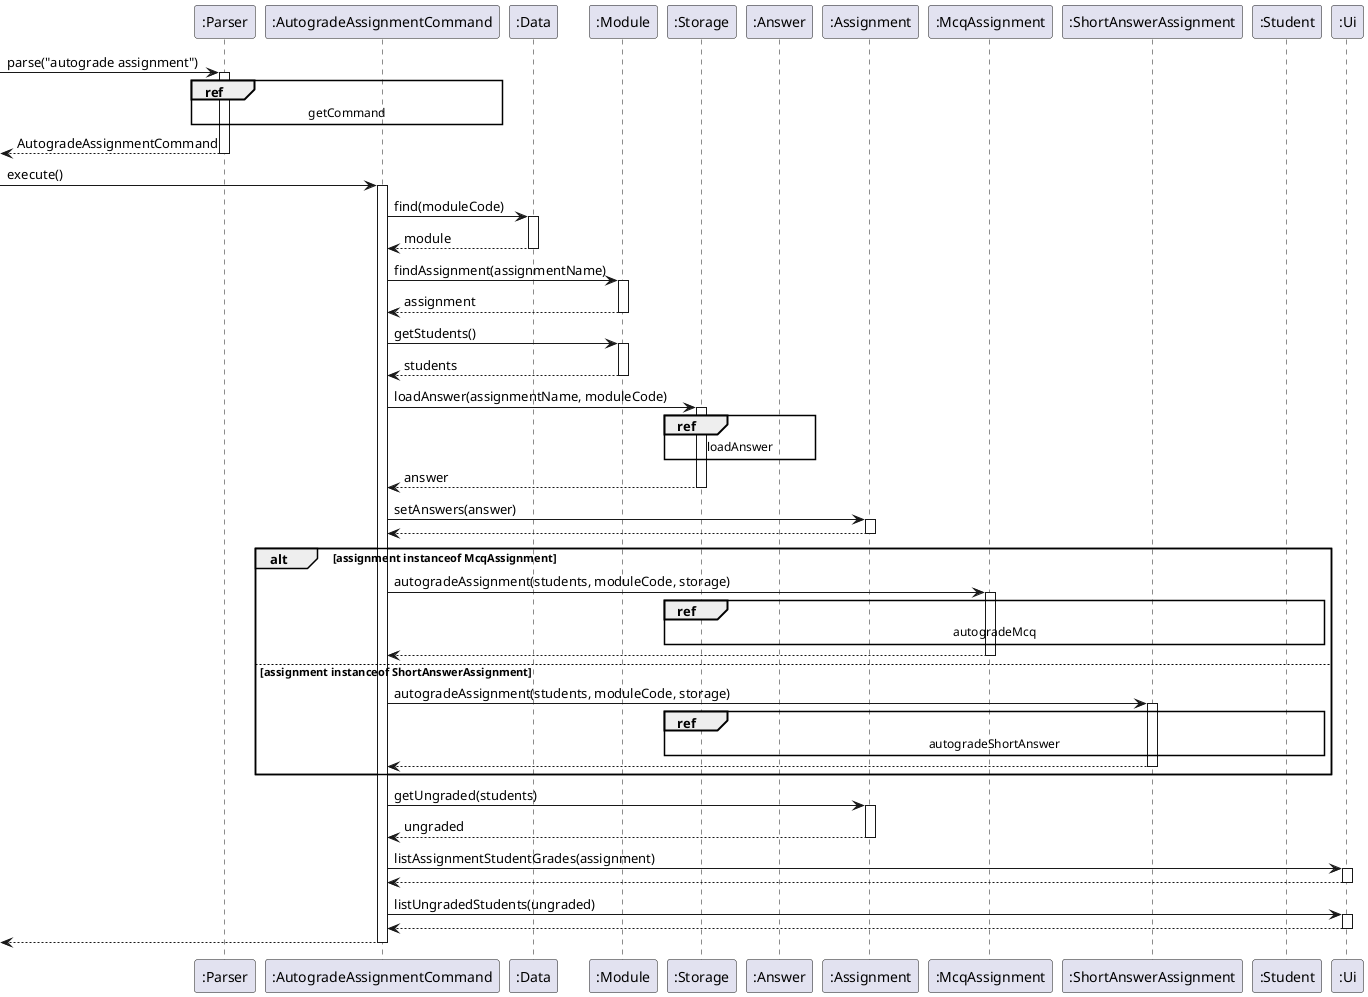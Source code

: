 @startuml

participant ":Parser" as Parser
participant ":AutogradeAssignmentCommand" as Command
participant ":Data" as Data
participant ":Module" as Module
participant ":Storage" as Storage
participant ":Answer" as Answer
participant ":Assignment" as Assignment
participant ":McqAssignment" as McqAssignment
participant ":ShortAnswerAssignment" as ShortAnswerAssignment
participant ":Student" as Student
participant ":Ui" as Ui

[-> Parser : parse("autograde assignment")
activate Parser

ref over Parser, Command : getCommand

[<-- Parser : AutogradeAssignmentCommand
deactivate Parser

[->Command : execute()
activate Command

Command -> Data : find(moduleCode)
activate Data

Data --> Command : module
deactivate Data

Command -> Module : findAssignment(assignmentName)
activate Module

Module --> Command : assignment
deactivate Module

Command -> Module : getStudents()
activate Module

Module --> Command : students
deactivate Module

Command -> Storage : loadAnswer(assignmentName, moduleCode)
activate Storage

ref over Storage, Answer : loadAnswer

Storage --> Command : answer
deactivate Storage

Command -> Assignment : setAnswers(answer)
activate Assignment

Assignment --> Command
deactivate Assignment

alt assignment instanceof McqAssignment

Command -> McqAssignment : autogradeAssignment(students, moduleCode, storage)
activate McqAssignment

ref over McqAssignment, Student, Storage, Answer : autogradeMcq

McqAssignment --> Command
deactivate McqAssignment


else assignment instanceof ShortAnswerAssignment

Command -> ShortAnswerAssignment : autogradeAssignment(students, moduleCode, storage)
activate ShortAnswerAssignment

ref over ShortAnswerAssignment, Student, Storage, Answer : autogradeShortAnswer

ShortAnswerAssignment --> Command
deactivate ShortAnswerAssignment

end

Command -> Assignment : getUngraded(students)
activate Assignment

Assignment --> Command : ungraded
deactivate Assignment

Command -> Ui : listAssignmentStudentGrades(assignment)
activate Ui

Ui --> Command
deactivate Ui

Command -> Ui : listUngradedStudents(ungraded)
activate Ui

Ui --> Command
deactivate Ui

[<-- Command
deactivate Command

@enduml